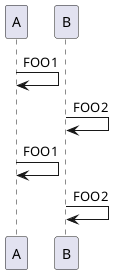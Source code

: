 {
  "sha1": "4gn5gge8jp2ciznyw5t73rb5j7p1xf7",
  "insertion": {
    "when": "2024-05-30T20:48:20.494Z",
    "user": "plantuml@gmail.com"
  }
}
@startuml
!startsub XFOO1
A->A : FOO1
!endsub
!startsub XFOO2
B->B : FOO2
!endsub
!includesub XFOO1
!includesub XFOO2
@enduml

